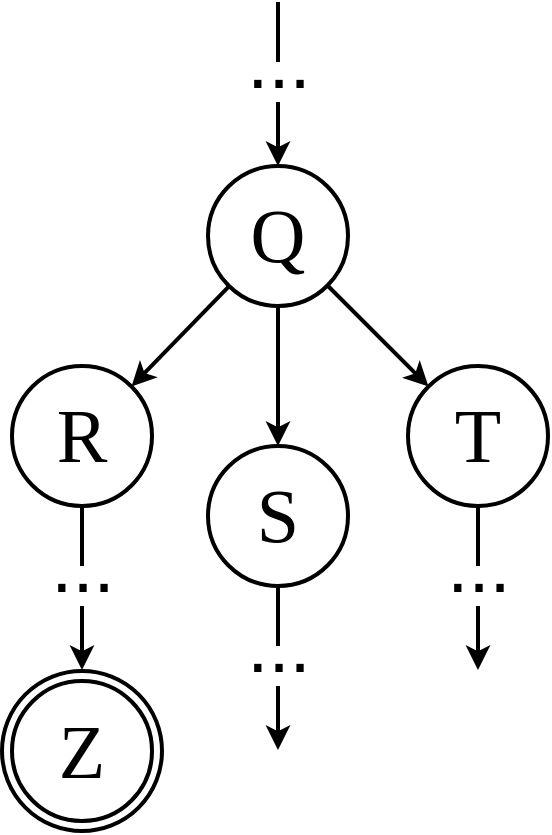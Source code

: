 <mxfile version="12.8.2" type="google"><diagram id="C5RBs43oDa-KdzZeNtuy" name="Page-1"><mxGraphModel dx="1122" dy="746" grid="1" gridSize="10" guides="1" tooltips="1" connect="1" arrows="1" fold="1" page="1" pageScale="1" pageWidth="827" pageHeight="1169" math="0" shadow="0"><root><mxCell id="WIyWlLk6GJQsqaUBKTNV-0"/><mxCell id="WIyWlLk6GJQsqaUBKTNV-1" parent="WIyWlLk6GJQsqaUBKTNV-0"/><mxCell id="vw9j6YpnA88p2gROMYxv-49" style="edgeStyle=none;rounded=0;orthogonalLoop=1;jettySize=auto;html=1;exitX=0.5;exitY=1;exitDx=0;exitDy=0;entryX=0.5;entryY=0;entryDx=0;entryDy=0;strokeColor=#000000;strokeWidth=2;" parent="WIyWlLk6GJQsqaUBKTNV-1" source="vw9j6YpnA88p2gROMYxv-0" target="vw9j6YpnA88p2gROMYxv-5" edge="1"><mxGeometry relative="1" as="geometry"/></mxCell><mxCell id="XqV3AzBjpQmRsIiNtTVl-18" style="edgeStyle=none;rounded=0;orthogonalLoop=1;jettySize=auto;html=1;exitX=1;exitY=1;exitDx=0;exitDy=0;strokeWidth=2;" parent="WIyWlLk6GJQsqaUBKTNV-1" source="vw9j6YpnA88p2gROMYxv-0" target="XqV3AzBjpQmRsIiNtTVl-6" edge="1"><mxGeometry relative="1" as="geometry"/></mxCell><mxCell id="vw9j6YpnA88p2gROMYxv-0" value="&lt;font face=&quot;Times New Roman&quot; style=&quot;font-size: 38px&quot;&gt;Q&lt;/font&gt;" style="ellipse;whiteSpace=wrap;html=1;aspect=fixed;strokeWidth=2;" parent="WIyWlLk6GJQsqaUBKTNV-1" vertex="1"><mxGeometry x="388" y="300" width="70" height="70" as="geometry"/></mxCell><mxCell id="XqV3AzBjpQmRsIiNtTVl-8" value="&lt;font face=&quot;Times New Roman&quot; style=&quot;font-size: 38px&quot;&gt;R&lt;/font&gt;" style="ellipse;whiteSpace=wrap;html=1;aspect=fixed;strokeWidth=2;" parent="WIyWlLk6GJQsqaUBKTNV-1" vertex="1"><mxGeometry x="290" y="400" width="70" height="70" as="geometry"/></mxCell><mxCell id="XqV3AzBjpQmRsIiNtTVl-6" value="&lt;font face=&quot;Times New Roman&quot; style=&quot;font-size: 38px&quot;&gt;T&lt;/font&gt;" style="ellipse;whiteSpace=wrap;html=1;aspect=fixed;strokeWidth=2;" parent="WIyWlLk6GJQsqaUBKTNV-1" vertex="1"><mxGeometry x="488" y="400" width="70" height="70" as="geometry"/></mxCell><mxCell id="vw9j6YpnA88p2gROMYxv-5" value="&lt;font face=&quot;Times New Roman&quot; style=&quot;font-size: 38px&quot;&gt;S&lt;/font&gt;" style="ellipse;whiteSpace=wrap;html=1;aspect=fixed;strokeWidth=2;" parent="WIyWlLk6GJQsqaUBKTNV-1" vertex="1"><mxGeometry x="388" y="440" width="70" height="70" as="geometry"/></mxCell><mxCell id="llAttpSivX2AYMaVty_r-18" value="&lt;font face=&quot;Times New Roman&quot; style=&quot;font-size: 38px&quot;&gt;Z&lt;/font&gt;" style="ellipse;whiteSpace=wrap;html=1;aspect=fixed;strokeWidth=2;" parent="WIyWlLk6GJQsqaUBKTNV-1" vertex="1"><mxGeometry x="290" y="557.5" width="70" height="70" as="geometry"/></mxCell><mxCell id="llAttpSivX2AYMaVty_r-20" value="" style="ellipse;whiteSpace=wrap;html=1;aspect=fixed;gradientColor=#ffffff;fillColor=none;strokeWidth=2;" parent="WIyWlLk6GJQsqaUBKTNV-1" vertex="1"><mxGeometry x="285" y="552.5" width="80" height="80" as="geometry"/></mxCell><mxCell id="XqV3AzBjpQmRsIiNtTVl-17" value="" style="edgeStyle=none;rounded=0;orthogonalLoop=1;jettySize=auto;html=1;strokeWidth=2;entryX=1;entryY=0;entryDx=0;entryDy=0;" parent="WIyWlLk6GJQsqaUBKTNV-1" source="vw9j6YpnA88p2gROMYxv-0" target="XqV3AzBjpQmRsIiNtTVl-8" edge="1"><mxGeometry relative="1" as="geometry"><mxPoint x="397.046" y="358.482" as="sourcePoint"/><mxPoint x="544.209" y="525.472" as="targetPoint"/></mxGeometry></mxCell><mxCell id="PhrAVlOLjZWFbBhSEJfy-0" style="edgeStyle=none;rounded=0;orthogonalLoop=1;jettySize=auto;html=1;entryX=0.5;entryY=0;entryDx=0;entryDy=0;strokeColor=#000000;strokeWidth=2;fontSize=16;" edge="1" parent="WIyWlLk6GJQsqaUBKTNV-1"><mxGeometry relative="1" as="geometry"><mxPoint x="423" y="268" as="sourcePoint"/><mxPoint x="423" y="300" as="targetPoint"/></mxGeometry></mxCell><mxCell id="PhrAVlOLjZWFbBhSEJfy-2" value="&lt;font style=&quot;font-size: 38px&quot;&gt;...&lt;/font&gt;" style="text;html=1;align=center;verticalAlign=middle;resizable=0;points=[];autosize=1;" vertex="1" parent="WIyWlLk6GJQsqaUBKTNV-1"><mxGeometry x="398" y="232.5" width="50" height="30" as="geometry"/></mxCell><mxCell id="PhrAVlOLjZWFbBhSEJfy-3" style="edgeStyle=none;rounded=0;orthogonalLoop=1;jettySize=auto;html=1;exitX=0.5;exitY=1;exitDx=0;exitDy=0;strokeColor=#000000;strokeWidth=2;fontSize=16;endArrow=none;endFill=0;" edge="1" parent="WIyWlLk6GJQsqaUBKTNV-1"><mxGeometry relative="1" as="geometry"><mxPoint x="423" y="218" as="sourcePoint"/><mxPoint x="423" y="248" as="targetPoint"/><Array as="points"><mxPoint x="423" y="230"/></Array></mxGeometry></mxCell><mxCell id="PhrAVlOLjZWFbBhSEJfy-10" style="edgeStyle=none;rounded=0;orthogonalLoop=1;jettySize=auto;html=1;entryX=0.5;entryY=0;entryDx=0;entryDy=0;strokeColor=#000000;strokeWidth=2;fontSize=16;" edge="1" parent="WIyWlLk6GJQsqaUBKTNV-1"><mxGeometry relative="1" as="geometry"><mxPoint x="423" y="560" as="sourcePoint"/><mxPoint x="423" y="592" as="targetPoint"/></mxGeometry></mxCell><mxCell id="PhrAVlOLjZWFbBhSEJfy-11" value="&lt;font style=&quot;font-size: 38px&quot;&gt;...&lt;/font&gt;" style="text;html=1;align=center;verticalAlign=middle;resizable=0;points=[];autosize=1;" vertex="1" parent="WIyWlLk6GJQsqaUBKTNV-1"><mxGeometry x="398" y="524.5" width="50" height="30" as="geometry"/></mxCell><mxCell id="PhrAVlOLjZWFbBhSEJfy-12" style="edgeStyle=none;rounded=0;orthogonalLoop=1;jettySize=auto;html=1;exitX=0.5;exitY=1;exitDx=0;exitDy=0;strokeColor=#000000;strokeWidth=2;fontSize=16;endArrow=none;endFill=0;" edge="1" parent="WIyWlLk6GJQsqaUBKTNV-1"><mxGeometry relative="1" as="geometry"><mxPoint x="423" y="510" as="sourcePoint"/><mxPoint x="423" y="540" as="targetPoint"/><Array as="points"><mxPoint x="423" y="522"/></Array></mxGeometry></mxCell><mxCell id="PhrAVlOLjZWFbBhSEJfy-13" style="edgeStyle=none;rounded=0;orthogonalLoop=1;jettySize=auto;html=1;entryX=0.5;entryY=0;entryDx=0;entryDy=0;strokeColor=#000000;strokeWidth=2;fontSize=16;" edge="1" parent="WIyWlLk6GJQsqaUBKTNV-1"><mxGeometry relative="1" as="geometry"><mxPoint x="523" y="520" as="sourcePoint"/><mxPoint x="523" y="552" as="targetPoint"/></mxGeometry></mxCell><mxCell id="PhrAVlOLjZWFbBhSEJfy-14" value="&lt;font style=&quot;font-size: 38px&quot;&gt;...&lt;/font&gt;" style="text;html=1;align=center;verticalAlign=middle;resizable=0;points=[];autosize=1;" vertex="1" parent="WIyWlLk6GJQsqaUBKTNV-1"><mxGeometry x="498" y="484.5" width="50" height="30" as="geometry"/></mxCell><mxCell id="PhrAVlOLjZWFbBhSEJfy-15" style="edgeStyle=none;rounded=0;orthogonalLoop=1;jettySize=auto;html=1;exitX=0.5;exitY=1;exitDx=0;exitDy=0;strokeColor=#000000;strokeWidth=2;fontSize=16;endArrow=none;endFill=0;" edge="1" parent="WIyWlLk6GJQsqaUBKTNV-1"><mxGeometry relative="1" as="geometry"><mxPoint x="523" y="470" as="sourcePoint"/><mxPoint x="523" y="500" as="targetPoint"/><Array as="points"><mxPoint x="523" y="482"/></Array></mxGeometry></mxCell><mxCell id="PhrAVlOLjZWFbBhSEJfy-16" style="edgeStyle=none;rounded=0;orthogonalLoop=1;jettySize=auto;html=1;entryX=0.5;entryY=0;entryDx=0;entryDy=0;strokeColor=#000000;strokeWidth=2;fontSize=16;" edge="1" parent="WIyWlLk6GJQsqaUBKTNV-1"><mxGeometry relative="1" as="geometry"><mxPoint x="325" y="520" as="sourcePoint"/><mxPoint x="325" y="552" as="targetPoint"/></mxGeometry></mxCell><mxCell id="PhrAVlOLjZWFbBhSEJfy-17" value="&lt;font style=&quot;font-size: 38px&quot;&gt;...&lt;/font&gt;" style="text;html=1;align=center;verticalAlign=middle;resizable=0;points=[];autosize=1;" vertex="1" parent="WIyWlLk6GJQsqaUBKTNV-1"><mxGeometry x="300" y="484.5" width="50" height="30" as="geometry"/></mxCell><mxCell id="PhrAVlOLjZWFbBhSEJfy-18" style="edgeStyle=none;rounded=0;orthogonalLoop=1;jettySize=auto;html=1;exitX=0.5;exitY=1;exitDx=0;exitDy=0;strokeColor=#000000;strokeWidth=2;fontSize=16;endArrow=none;endFill=0;" edge="1" parent="WIyWlLk6GJQsqaUBKTNV-1"><mxGeometry relative="1" as="geometry"><mxPoint x="325" y="470" as="sourcePoint"/><mxPoint x="325" y="500" as="targetPoint"/><Array as="points"><mxPoint x="325" y="482"/></Array></mxGeometry></mxCell></root></mxGraphModel></diagram></mxfile>
